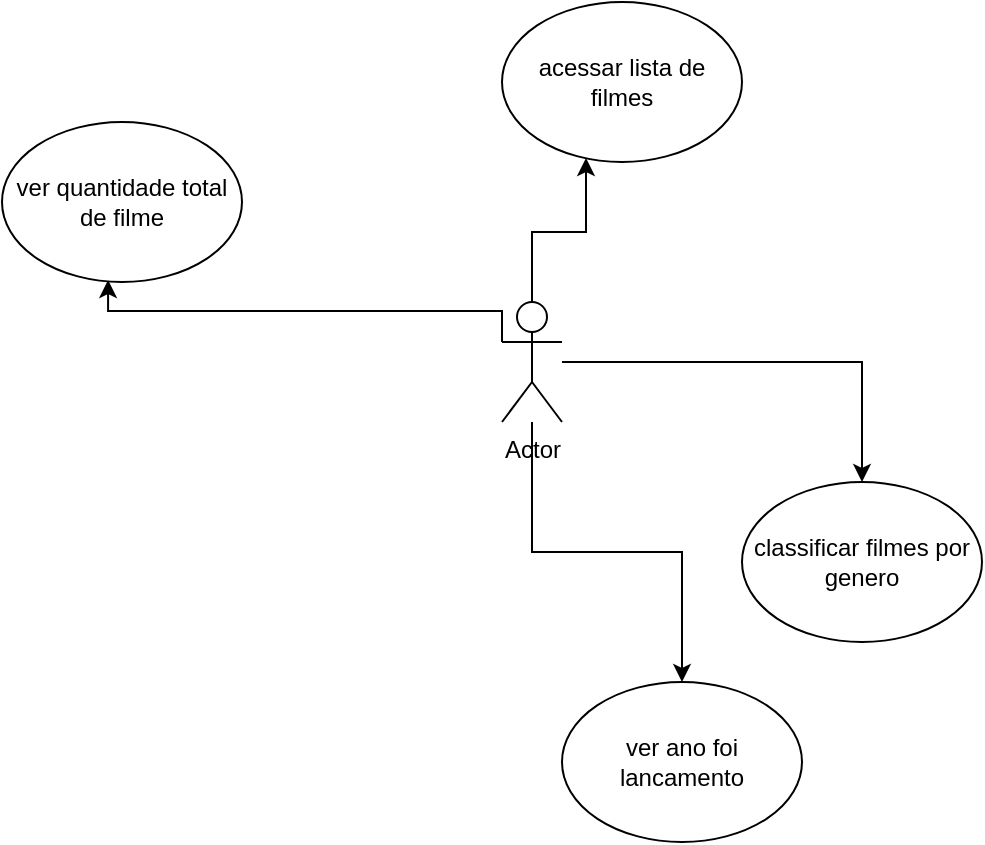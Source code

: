 <mxfile version="15.3.7" type="github">
  <diagram id="K9HNK_yvmNbw2huUBamE" name="Page-1">
    <mxGraphModel dx="1929" dy="557" grid="1" gridSize="10" guides="1" tooltips="1" connect="1" arrows="1" fold="1" page="1" pageScale="1" pageWidth="827" pageHeight="1169" math="0" shadow="0">
      <root>
        <mxCell id="0" />
        <mxCell id="1" parent="0" />
        <mxCell id="zLq86sVhG7eXwBaSoPcl-6" style="edgeStyle=orthogonalEdgeStyle;rounded=0;orthogonalLoop=1;jettySize=auto;html=1;entryX=0.35;entryY=0.975;entryDx=0;entryDy=0;entryPerimeter=0;elbow=vertical;" edge="1" parent="1" source="zLq86sVhG7eXwBaSoPcl-1" target="zLq86sVhG7eXwBaSoPcl-2">
          <mxGeometry relative="1" as="geometry" />
        </mxCell>
        <mxCell id="zLq86sVhG7eXwBaSoPcl-7" style="edgeStyle=orthogonalEdgeStyle;rounded=0;orthogonalLoop=1;jettySize=auto;html=1;" edge="1" parent="1" source="zLq86sVhG7eXwBaSoPcl-1" target="zLq86sVhG7eXwBaSoPcl-4">
          <mxGeometry relative="1" as="geometry" />
        </mxCell>
        <mxCell id="zLq86sVhG7eXwBaSoPcl-8" style="edgeStyle=elbowEdgeStyle;rounded=0;orthogonalLoop=1;jettySize=auto;html=1;elbow=vertical;" edge="1" parent="1" source="zLq86sVhG7eXwBaSoPcl-1" target="zLq86sVhG7eXwBaSoPcl-5">
          <mxGeometry relative="1" as="geometry" />
        </mxCell>
        <mxCell id="zLq86sVhG7eXwBaSoPcl-9" style="edgeStyle=elbowEdgeStyle;rounded=0;orthogonalLoop=1;jettySize=auto;elbow=vertical;html=1;exitX=0;exitY=0.333;exitDx=0;exitDy=0;exitPerimeter=0;entryX=0.442;entryY=0.988;entryDx=0;entryDy=0;entryPerimeter=0;" edge="1" parent="1" source="zLq86sVhG7eXwBaSoPcl-1" target="zLq86sVhG7eXwBaSoPcl-3">
          <mxGeometry relative="1" as="geometry" />
        </mxCell>
        <mxCell id="zLq86sVhG7eXwBaSoPcl-1" value="Actor" style="shape=umlActor;verticalLabelPosition=bottom;verticalAlign=top;html=1;outlineConnect=0;" vertex="1" parent="1">
          <mxGeometry x="20" y="220" width="30" height="60" as="geometry" />
        </mxCell>
        <mxCell id="zLq86sVhG7eXwBaSoPcl-2" value="acessar lista de filmes" style="ellipse;whiteSpace=wrap;html=1;" vertex="1" parent="1">
          <mxGeometry x="20" y="70" width="120" height="80" as="geometry" />
        </mxCell>
        <mxCell id="zLq86sVhG7eXwBaSoPcl-3" value="ver quantidade total de filme" style="ellipse;whiteSpace=wrap;html=1;" vertex="1" parent="1">
          <mxGeometry x="-230" y="130" width="120" height="80" as="geometry" />
        </mxCell>
        <mxCell id="zLq86sVhG7eXwBaSoPcl-4" value="classificar filmes por genero" style="ellipse;whiteSpace=wrap;html=1;" vertex="1" parent="1">
          <mxGeometry x="140" y="310" width="120" height="80" as="geometry" />
        </mxCell>
        <mxCell id="zLq86sVhG7eXwBaSoPcl-5" value="ver ano foi lancamento" style="ellipse;whiteSpace=wrap;html=1;" vertex="1" parent="1">
          <mxGeometry x="50" y="410" width="120" height="80" as="geometry" />
        </mxCell>
      </root>
    </mxGraphModel>
  </diagram>
</mxfile>
